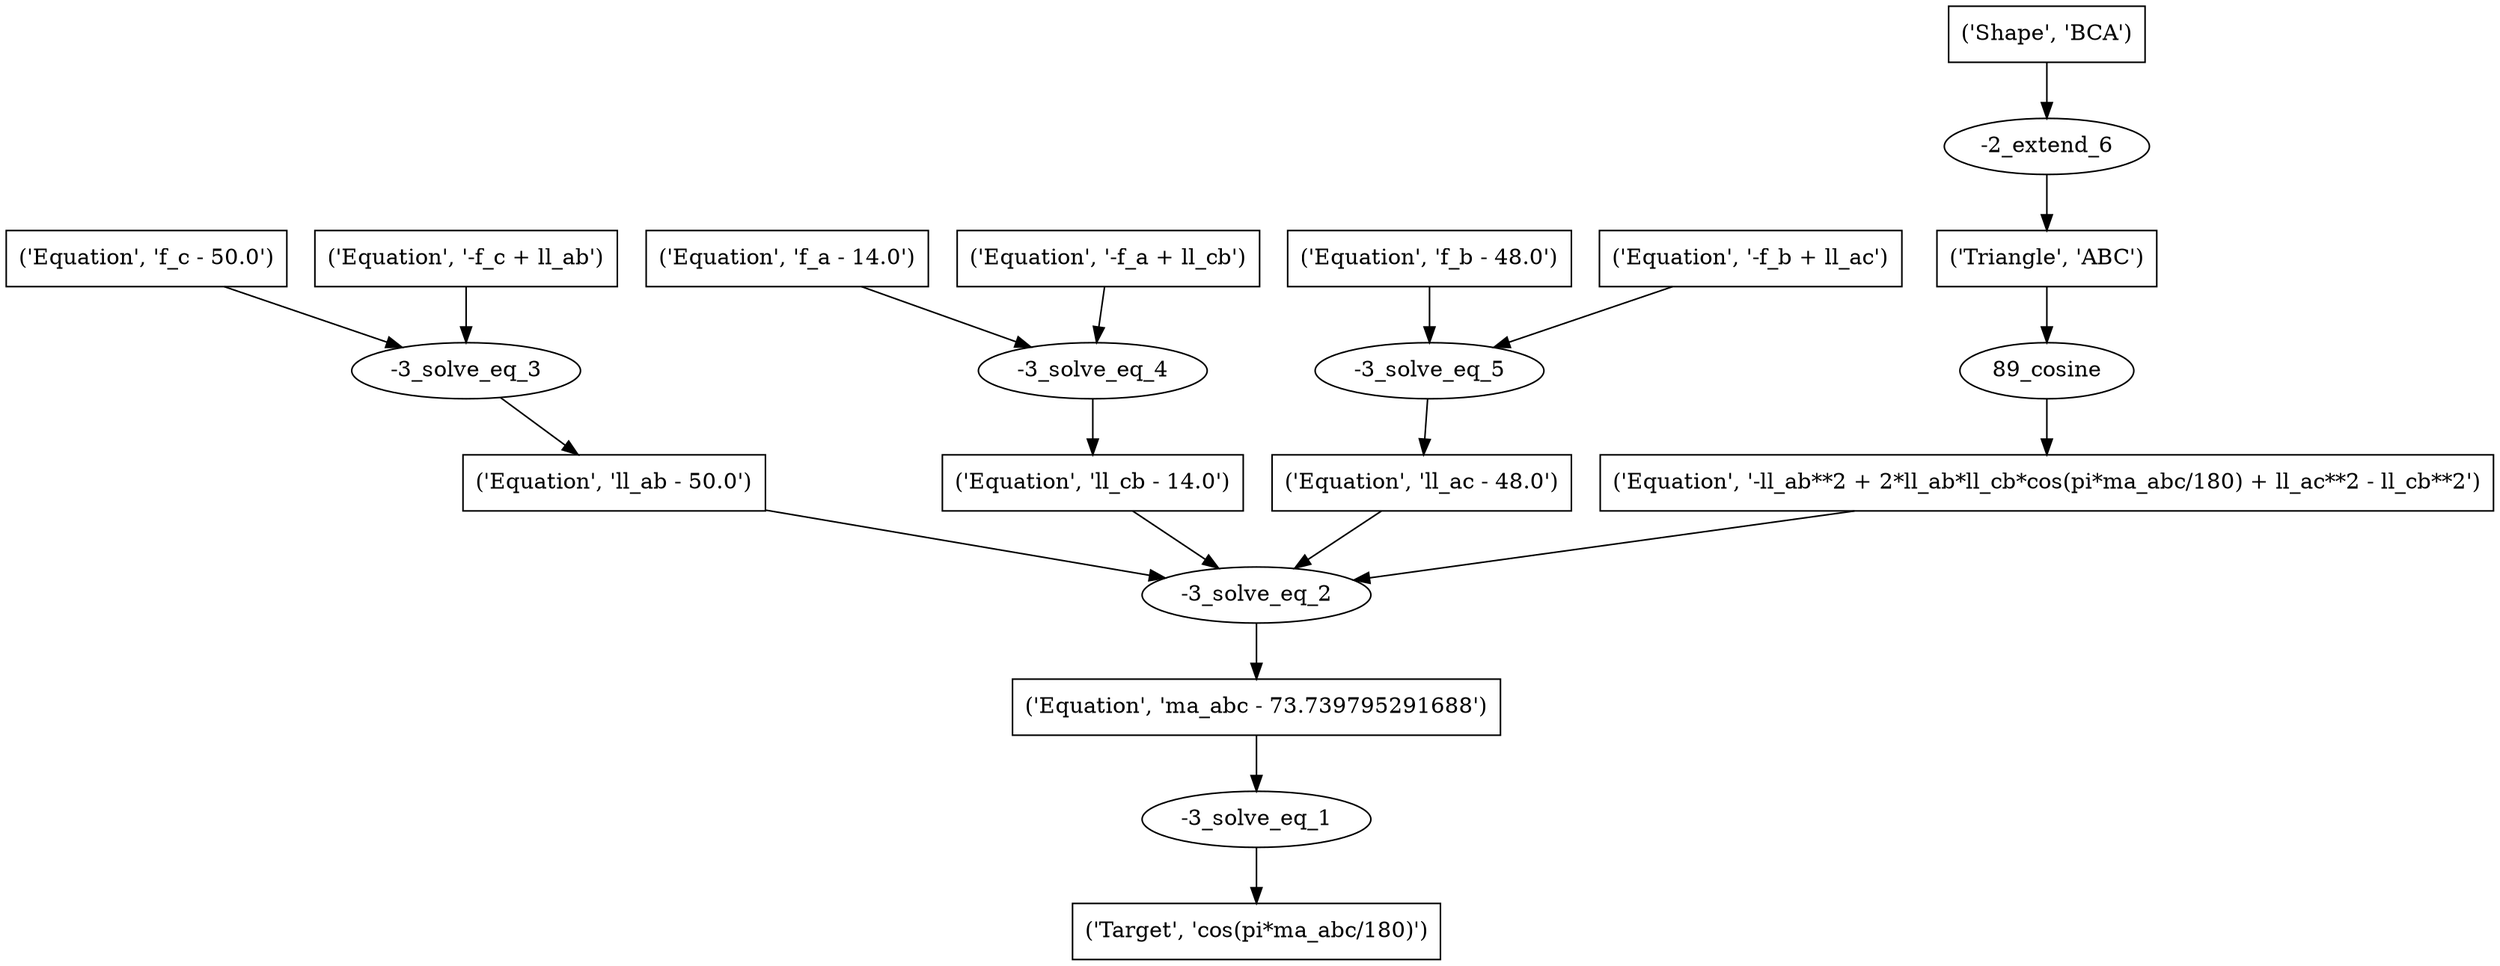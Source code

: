 digraph 103 {
	0 [label="('Target', 'cos(pi*ma_abc/180)')" shape=box]
	1 [label="-3_solve_eq_1"]
	1 -> 0
	2 [label="('Equation', 'ma_abc - 73.739795291688')" shape=box]
	2 -> 1
	3 [label="-3_solve_eq_2"]
	3 -> 2
	4 [label="('Equation', 'll_ab - 50.0')" shape=box]
	4 -> 3
	5 [label="('Equation', 'll_cb - 14.0')" shape=box]
	5 -> 3
	6 [label="('Equation', 'll_ac - 48.0')" shape=box]
	6 -> 3
	7 [label="('Equation', '-ll_ab**2 + 2*ll_ab*ll_cb*cos(pi*ma_abc/180) + ll_ac**2 - ll_cb**2')" shape=box]
	7 -> 3
	8 [label="-3_solve_eq_3"]
	8 -> 4
	9 [label="('Equation', 'f_c - 50.0')" shape=box]
	9 -> 8
	10 [label="('Equation', '-f_c + ll_ab')" shape=box]
	10 -> 8
	11 [label="-3_solve_eq_4"]
	11 -> 5
	12 [label="('Equation', 'f_a - 14.0')" shape=box]
	12 -> 11
	13 [label="('Equation', '-f_a + ll_cb')" shape=box]
	13 -> 11
	14 [label="-3_solve_eq_5"]
	14 -> 6
	15 [label="('Equation', 'f_b - 48.0')" shape=box]
	15 -> 14
	16 [label="('Equation', '-f_b + ll_ac')" shape=box]
	16 -> 14
	17 [label="89_cosine"]
	17 -> 7
	18 [label="('Triangle', 'ABC')" shape=box]
	18 -> 17
	19 [label="-2_extend_6"]
	19 -> 18
	20 [label="('Shape', 'BCA')" shape=box]
	20 -> 19
}
